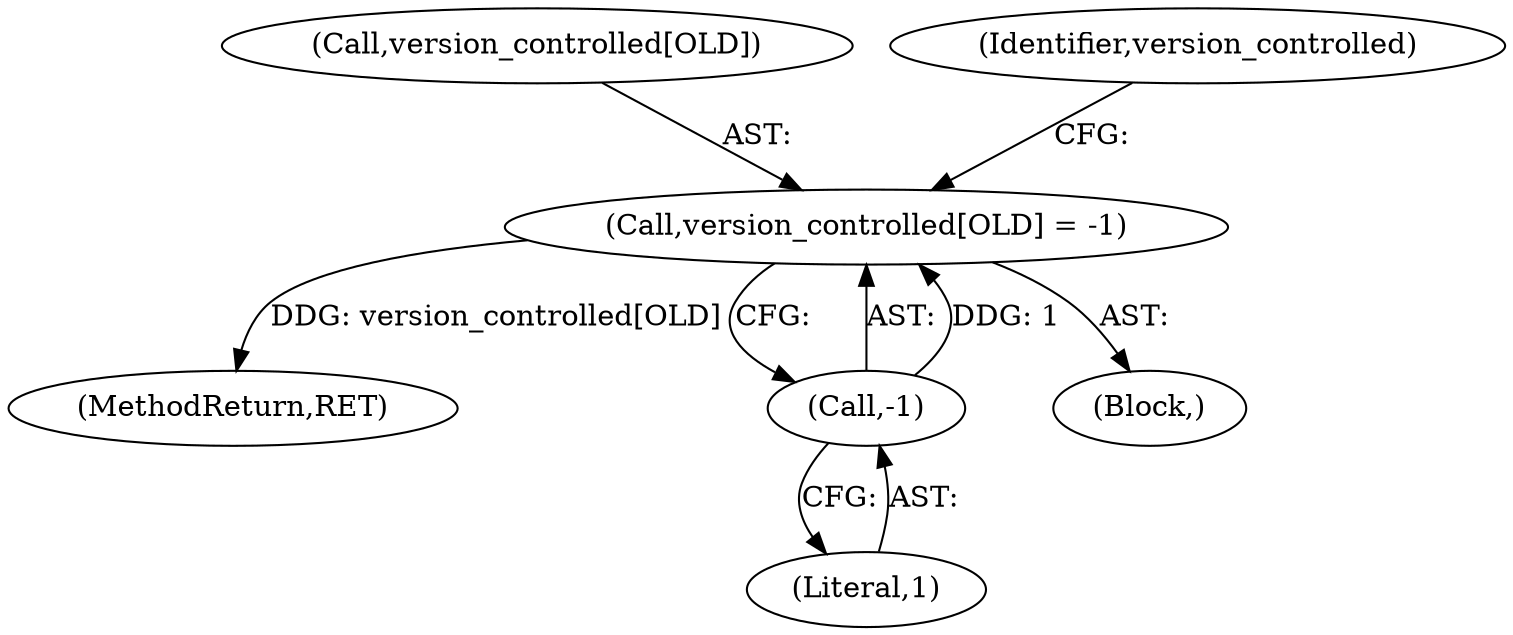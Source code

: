 digraph "0_savannah_17953b5893f7c9835f0dd2a704ba04e0371d2cbd_0@array" {
"1000288" [label="(Call,version_controlled[OLD] = -1)"];
"1000292" [label="(Call,-1)"];
"1000288" [label="(Call,version_controlled[OLD] = -1)"];
"1000292" [label="(Call,-1)"];
"1000289" [label="(Call,version_controlled[OLD])"];
"1002119" [label="(MethodReturn,RET)"];
"1000129" [label="(Block,)"];
"1000293" [label="(Literal,1)"];
"1000296" [label="(Identifier,version_controlled)"];
"1000288" -> "1000129"  [label="AST: "];
"1000288" -> "1000292"  [label="CFG: "];
"1000289" -> "1000288"  [label="AST: "];
"1000292" -> "1000288"  [label="AST: "];
"1000296" -> "1000288"  [label="CFG: "];
"1000288" -> "1002119"  [label="DDG: version_controlled[OLD]"];
"1000292" -> "1000288"  [label="DDG: 1"];
"1000292" -> "1000293"  [label="CFG: "];
"1000293" -> "1000292"  [label="AST: "];
}
